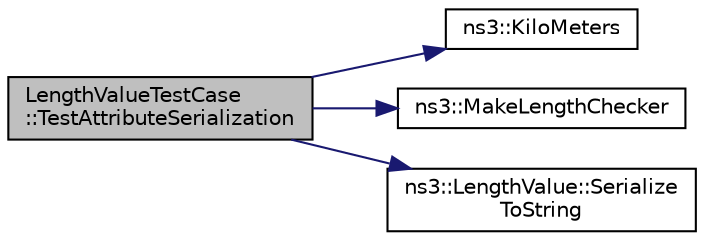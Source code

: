 digraph "LengthValueTestCase::TestAttributeSerialization"
{
 // LATEX_PDF_SIZE
  edge [fontname="Helvetica",fontsize="10",labelfontname="Helvetica",labelfontsize="10"];
  node [fontname="Helvetica",fontsize="10",shape=record];
  rankdir="LR";
  Node1 [label="LengthValueTestCase\l::TestAttributeSerialization",height=0.2,width=0.4,color="black", fillcolor="grey75", style="filled", fontcolor="black",tooltip="Test that a LengthValue can be serialized to a string."];
  Node1 -> Node2 [color="midnightblue",fontsize="10",style="solid",fontname="Helvetica"];
  Node2 [label="ns3::KiloMeters",height=0.2,width=0.4,color="black", fillcolor="white", style="filled",URL="$group__length.html#ga0aaf9b99cb827935faef9ba1b77177ab",tooltip="This function provides a string parsing method that does not rely on istream, which has been found to..."];
  Node1 -> Node3 [color="midnightblue",fontsize="10",style="solid",fontname="Helvetica"];
  Node3 [label="ns3::MakeLengthChecker",height=0.2,width=0.4,color="black", fillcolor="white", style="filled",URL="$group__attribute___length.html#ga4eaff8bceb8c8fe13ac8439504818512",tooltip=" "];
  Node1 -> Node4 [color="midnightblue",fontsize="10",style="solid",fontname="Helvetica"];
  Node4 [label="ns3::LengthValue::Serialize\lToString",height=0.2,width=0.4,color="black", fillcolor="white", style="filled",URL="$classns3_1_1_length_value.html#accd2c882b662ad684605cafa4cff0470",tooltip=" "];
}

